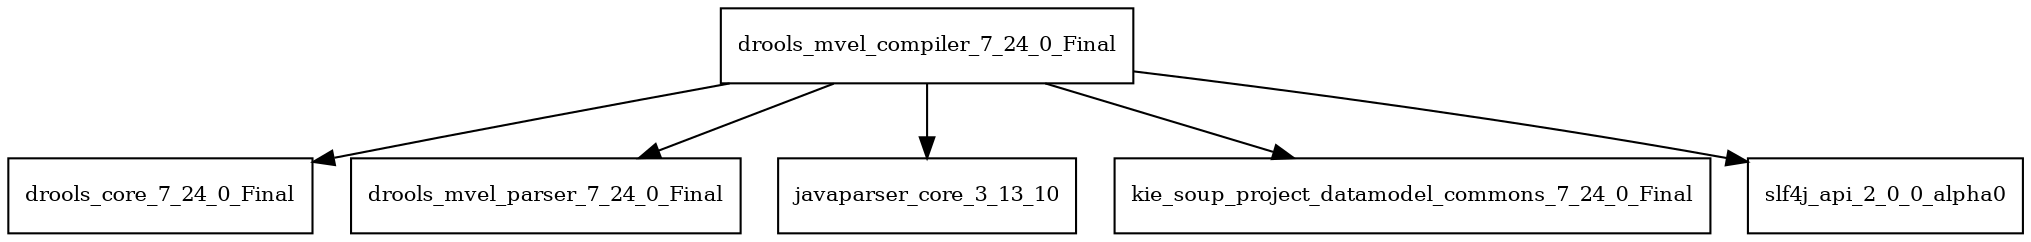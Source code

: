 digraph drools_mvel_compiler_7_24_0_Final_dependencies {
  node [shape = box, fontsize=10.0];
  drools_mvel_compiler_7_24_0_Final -> drools_core_7_24_0_Final;
  drools_mvel_compiler_7_24_0_Final -> drools_mvel_parser_7_24_0_Final;
  drools_mvel_compiler_7_24_0_Final -> javaparser_core_3_13_10;
  drools_mvel_compiler_7_24_0_Final -> kie_soup_project_datamodel_commons_7_24_0_Final;
  drools_mvel_compiler_7_24_0_Final -> slf4j_api_2_0_0_alpha0;
}
